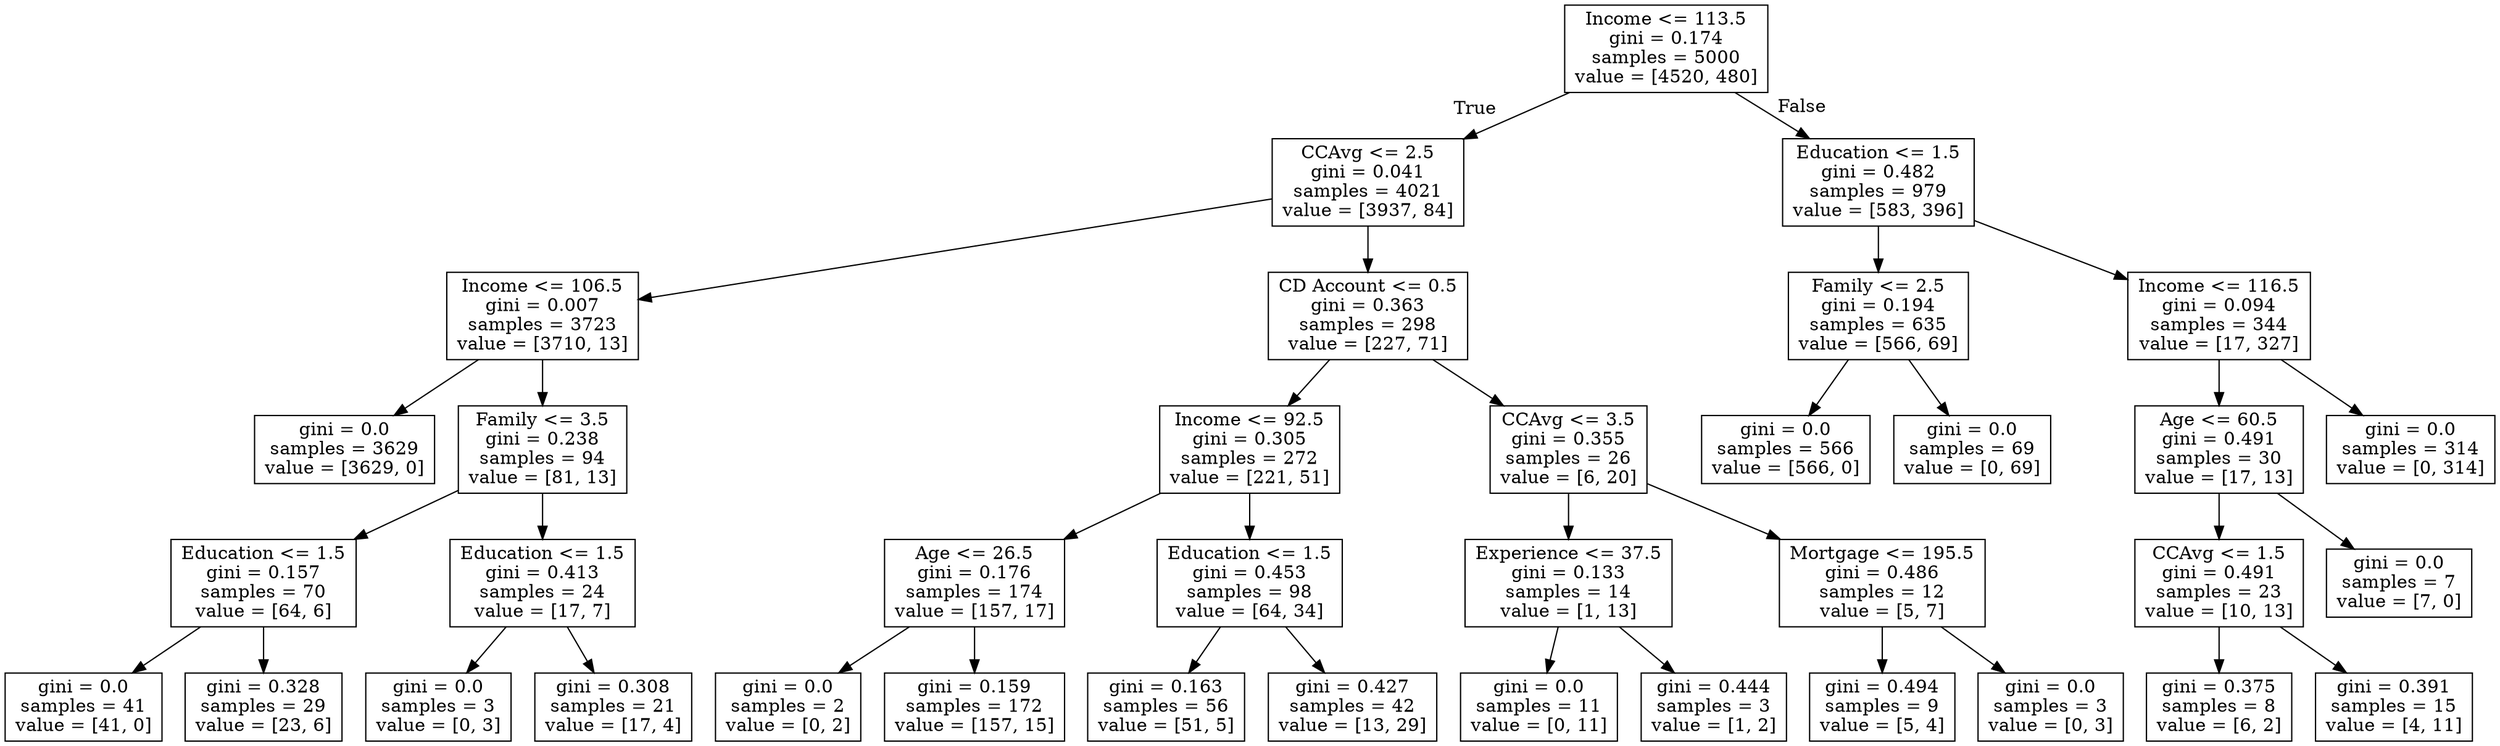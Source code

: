 digraph Tree {
node [shape=box] ;
0 [label="Income <= 113.5\ngini = 0.174\nsamples = 5000\nvalue = [4520, 480]"] ;
1 [label="CCAvg <= 2.5\ngini = 0.041\nsamples = 4021\nvalue = [3937, 84]"] ;
0 -> 1 [labeldistance=2.5, labelangle=45, headlabel="True"] ;
2 [label="Income <= 106.5\ngini = 0.007\nsamples = 3723\nvalue = [3710, 13]"] ;
1 -> 2 ;
3 [label="gini = 0.0\nsamples = 3629\nvalue = [3629, 0]"] ;
2 -> 3 ;
4 [label="Family <= 3.5\ngini = 0.238\nsamples = 94\nvalue = [81, 13]"] ;
2 -> 4 ;
5 [label="Education <= 1.5\ngini = 0.157\nsamples = 70\nvalue = [64, 6]"] ;
4 -> 5 ;
6 [label="gini = 0.0\nsamples = 41\nvalue = [41, 0]"] ;
5 -> 6 ;
7 [label="gini = 0.328\nsamples = 29\nvalue = [23, 6]"] ;
5 -> 7 ;
8 [label="Education <= 1.5\ngini = 0.413\nsamples = 24\nvalue = [17, 7]"] ;
4 -> 8 ;
9 [label="gini = 0.0\nsamples = 3\nvalue = [0, 3]"] ;
8 -> 9 ;
10 [label="gini = 0.308\nsamples = 21\nvalue = [17, 4]"] ;
8 -> 10 ;
11 [label="CD Account <= 0.5\ngini = 0.363\nsamples = 298\nvalue = [227, 71]"] ;
1 -> 11 ;
12 [label="Income <= 92.5\ngini = 0.305\nsamples = 272\nvalue = [221, 51]"] ;
11 -> 12 ;
13 [label="Age <= 26.5\ngini = 0.176\nsamples = 174\nvalue = [157, 17]"] ;
12 -> 13 ;
14 [label="gini = 0.0\nsamples = 2\nvalue = [0, 2]"] ;
13 -> 14 ;
15 [label="gini = 0.159\nsamples = 172\nvalue = [157, 15]"] ;
13 -> 15 ;
16 [label="Education <= 1.5\ngini = 0.453\nsamples = 98\nvalue = [64, 34]"] ;
12 -> 16 ;
17 [label="gini = 0.163\nsamples = 56\nvalue = [51, 5]"] ;
16 -> 17 ;
18 [label="gini = 0.427\nsamples = 42\nvalue = [13, 29]"] ;
16 -> 18 ;
19 [label="CCAvg <= 3.5\ngini = 0.355\nsamples = 26\nvalue = [6, 20]"] ;
11 -> 19 ;
20 [label="Experience <= 37.5\ngini = 0.133\nsamples = 14\nvalue = [1, 13]"] ;
19 -> 20 ;
21 [label="gini = 0.0\nsamples = 11\nvalue = [0, 11]"] ;
20 -> 21 ;
22 [label="gini = 0.444\nsamples = 3\nvalue = [1, 2]"] ;
20 -> 22 ;
23 [label="Mortgage <= 195.5\ngini = 0.486\nsamples = 12\nvalue = [5, 7]"] ;
19 -> 23 ;
24 [label="gini = 0.494\nsamples = 9\nvalue = [5, 4]"] ;
23 -> 24 ;
25 [label="gini = 0.0\nsamples = 3\nvalue = [0, 3]"] ;
23 -> 25 ;
26 [label="Education <= 1.5\ngini = 0.482\nsamples = 979\nvalue = [583, 396]"] ;
0 -> 26 [labeldistance=2.5, labelangle=-45, headlabel="False"] ;
27 [label="Family <= 2.5\ngini = 0.194\nsamples = 635\nvalue = [566, 69]"] ;
26 -> 27 ;
28 [label="gini = 0.0\nsamples = 566\nvalue = [566, 0]"] ;
27 -> 28 ;
29 [label="gini = 0.0\nsamples = 69\nvalue = [0, 69]"] ;
27 -> 29 ;
30 [label="Income <= 116.5\ngini = 0.094\nsamples = 344\nvalue = [17, 327]"] ;
26 -> 30 ;
31 [label="Age <= 60.5\ngini = 0.491\nsamples = 30\nvalue = [17, 13]"] ;
30 -> 31 ;
32 [label="CCAvg <= 1.5\ngini = 0.491\nsamples = 23\nvalue = [10, 13]"] ;
31 -> 32 ;
33 [label="gini = 0.375\nsamples = 8\nvalue = [6, 2]"] ;
32 -> 33 ;
34 [label="gini = 0.391\nsamples = 15\nvalue = [4, 11]"] ;
32 -> 34 ;
35 [label="gini = 0.0\nsamples = 7\nvalue = [7, 0]"] ;
31 -> 35 ;
36 [label="gini = 0.0\nsamples = 314\nvalue = [0, 314]"] ;
30 -> 36 ;
}